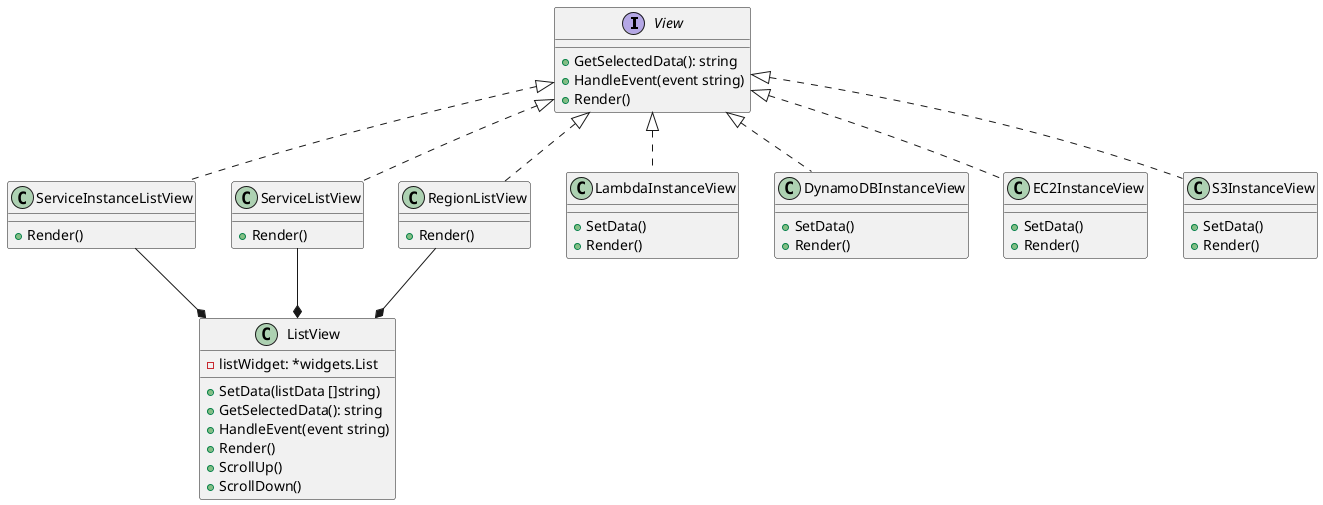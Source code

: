 @startuml

interface View {
    +GetSelectedData(): string
    +HandleEvent(event string)
    +Render()
}

class ListView {
	-listWidget: *widgets.List
	+SetData(listData []string)
    +GetSelectedData(): string
    +HandleEvent(event string)
    +Render()
    +ScrollUp()
    +ScrollDown()
}

class RegionListView {
    +Render()
}

class ServiceListView {
    +Render()
}

class ServiceInstanceListView {
    +Render()
}

View <|.down. RegionListView
View <|.down. ServiceListView
View <|.down. ServiceInstanceListView
View <|.down. LambdaInstanceView
View <|.down. DynamoDBInstanceView
View <|.down. EC2InstanceView
View <|.down. S3InstanceView

class LambdaInstanceView {
    +SetData()
    +Render()
}

class DynamoDBInstanceView {
    +SetData()
    +Render()
}

class EC2InstanceView {
    +SetData()
    +Render()
}

class S3InstanceView {
    +SetData()
    +Render()
}

ListView *-up- RegionListView
ListView *-up- ServiceListView
ListView *-up- ServiceInstanceListView

@enduml